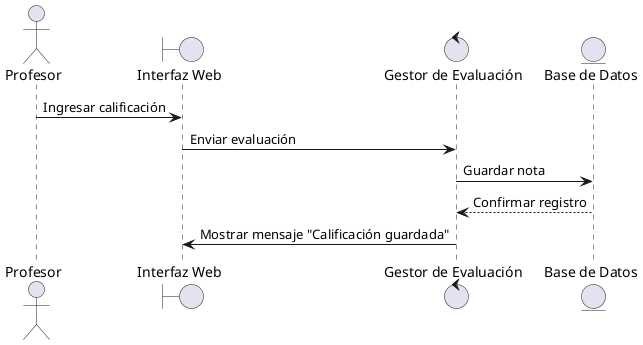 @startuml 'Evaluar Estudiantes'
actor Profesor
boundary "Interfaz Web" as UI
control "Gestor de Evaluación" as GE
entity "Base de Datos" as DB

Profesor -> UI: Ingresar calificación
UI -> GE: Enviar evaluación
GE -> DB: Guardar nota
DB --> GE: Confirmar registro
GE -> UI: Mostrar mensaje "Calificación guardada"

@enduml
